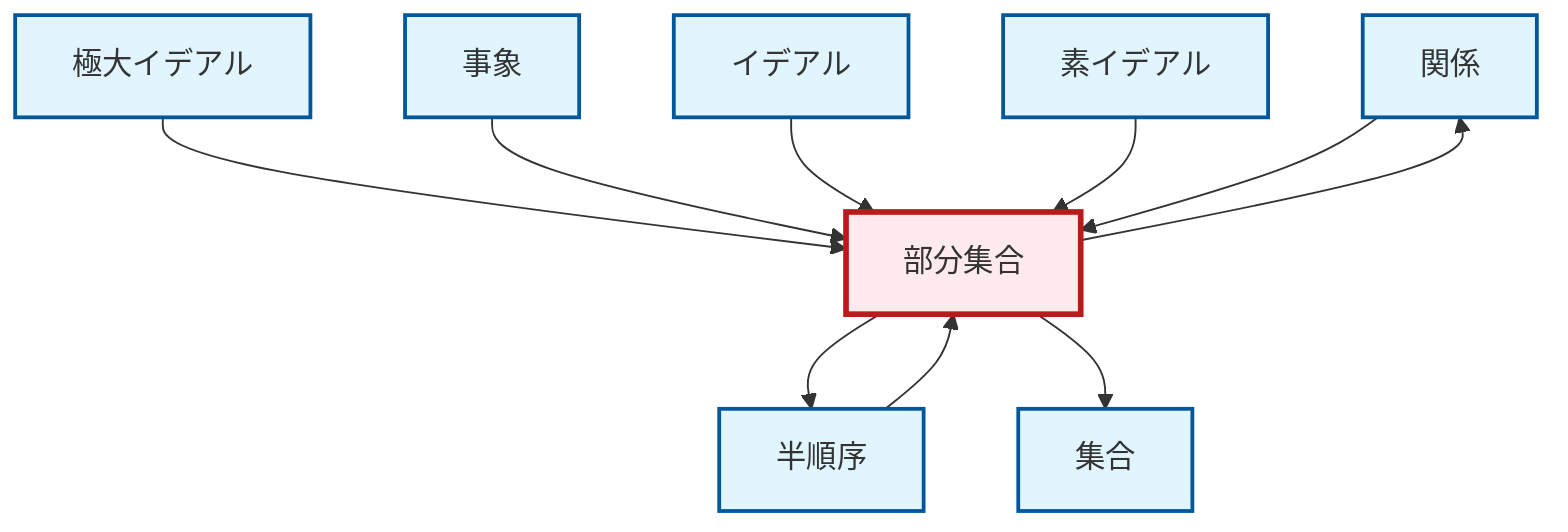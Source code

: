 graph TD
    classDef definition fill:#e1f5fe,stroke:#01579b,stroke-width:2px
    classDef theorem fill:#f3e5f5,stroke:#4a148c,stroke-width:2px
    classDef axiom fill:#fff3e0,stroke:#e65100,stroke-width:2px
    classDef example fill:#e8f5e9,stroke:#1b5e20,stroke-width:2px
    classDef current fill:#ffebee,stroke:#b71c1c,stroke-width:3px
    def-set["集合"]:::definition
    def-relation["関係"]:::definition
    def-subset["部分集合"]:::definition
    def-event["事象"]:::definition
    def-maximal-ideal["極大イデアル"]:::definition
    def-ideal["イデアル"]:::definition
    def-partial-order["半順序"]:::definition
    def-prime-ideal["素イデアル"]:::definition
    def-subset --> def-partial-order
    def-subset --> def-relation
    def-maximal-ideal --> def-subset
    def-event --> def-subset
    def-partial-order --> def-subset
    def-ideal --> def-subset
    def-prime-ideal --> def-subset
    def-subset --> def-set
    def-relation --> def-subset
    class def-subset current